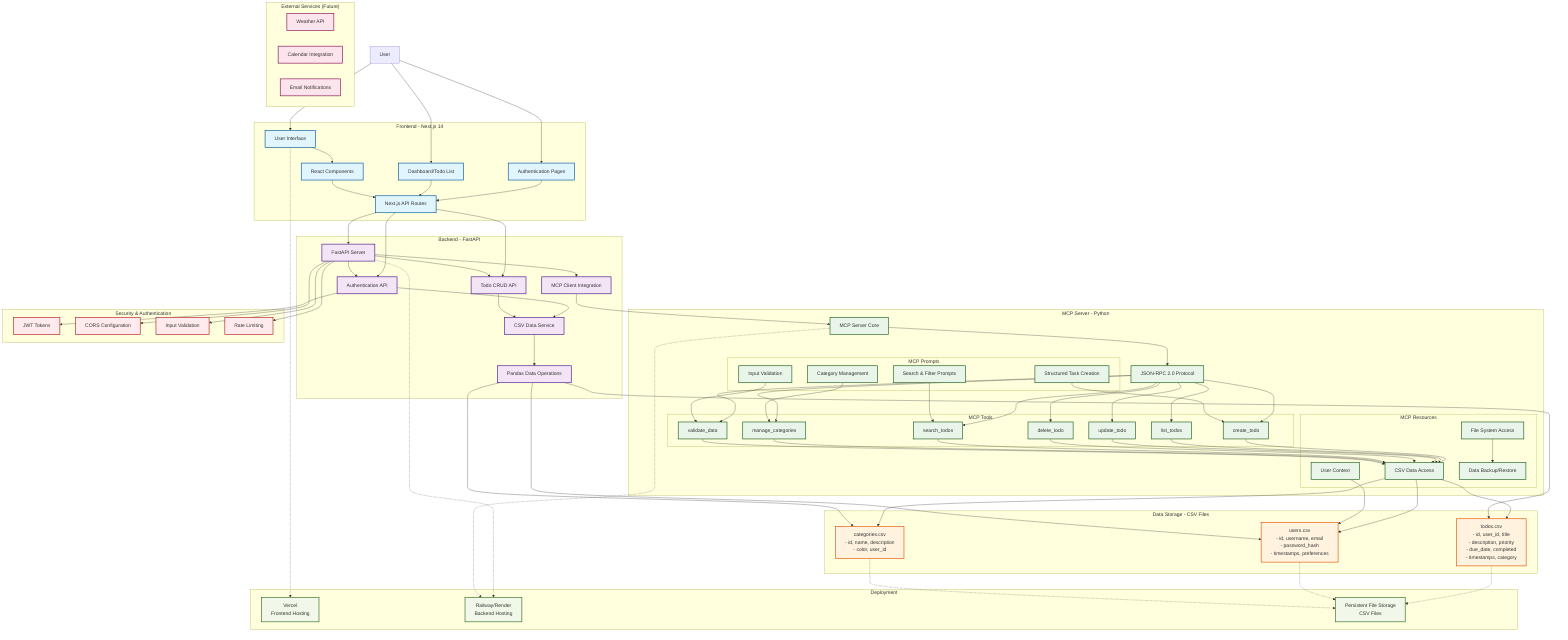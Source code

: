 graph TB
    %% User Interface Layer
    subgraph "Frontend - Next.js 14"
        UI[User Interface]
        Auth[Authentication Pages]
        Dashboard[Dashboard/Todo List]
        Components[React Components]
        API_Routes[Next.js API Routes]
    end

    %% Backend Layer
    subgraph "Backend - FastAPI"
        FastAPI[FastAPI Server]
        Auth_API[Authentication API]
        Todo_API[Todo CRUD API]
        MCP_Client[MCP Client Integration]
        CSV_Service[CSV Data Service]
        Pandas[Pandas Data Operations]
    end

    %% MCP Server Layer
    subgraph "MCP Server - Python"
        MCP_Server[MCP Server Core]
        JSON_RPC[JSON-RPC 2.0 Protocol]
        
        subgraph "MCP Tools"
            Create_Tool[create_todo]
            List_Tool[list_todos]
            Update_Tool[update_todo]
            Delete_Tool[delete_todo]
            Search_Tool[search_todos]
            Category_Tool[manage_categories]
            Validate_Tool[validate_data]
        end
        
        subgraph "MCP Resources"
            CSV_Resource[CSV Data Access]
            File_Resource[File System Access]
            User_Context[User Context]
            Backup_Resource[Data Backup/Restore]
        end
        
        subgraph "MCP Prompts"
            Task_Creation[Structured Task Creation]
            Data_Validation[Input Validation]
            Search_Prompts[Search & Filter Prompts]
            Category_Prompts[Category Management]
        end
    end

    %% Data Storage Layer
    subgraph "Data Storage - CSV Files"
        Todos_CSV[todos.csv<br/>- id, user_id, title<br/>- description, priority<br/>- due_date, completed<br/>- timestamps, category]
        Users_CSV[users.csv<br/>- id, username, email<br/>- password_hash<br/>- timestamps, preferences]
        Categories_CSV[categories.csv<br/>- id, name, description<br/>- color, user_id]
    end

    %% External Services (Future Scope)
    subgraph "External Services (Future)"
        Weather_API[Weather API]
        Calendar_API[Calendar Integration]
        Email_Service[Email Notifications]
    end

    %% Deployment Layer
    subgraph "Deployment"
        Vercel[Vercel<br/>Frontend Hosting]
        Railway[Railway/Render<br/>Backend Hosting]
        File_Storage[Persistent File Storage<br/>CSV Files]
    end

    %% User Interactions
    User[User] --> UI
    User --> Auth
    User --> Dashboard

    %% Frontend Internal Flow
    UI --> Components
    Auth --> API_Routes
    Dashboard --> API_Routes
    Components --> API_Routes

    %% Frontend to Backend Communication
    API_Routes --> FastAPI
    API_Routes --> Auth_API
    API_Routes --> Todo_API

    %% Backend Internal Flow
    FastAPI --> Auth_API
    FastAPI --> Todo_API
    FastAPI --> MCP_Client
    Auth_API --> CSV_Service
    Todo_API --> CSV_Service
    CSV_Service --> Pandas

    %% Backend to MCP Server Communication
    MCP_Client --> MCP_Server
    MCP_Server --> JSON_RPC

    %% MCP Server Internal Flow
    JSON_RPC --> Create_Tool
    JSON_RPC --> List_Tool
    JSON_RPC --> Update_Tool
    JSON_RPC --> Delete_Tool
    JSON_RPC --> Search_Tool
    JSON_RPC --> Category_Tool
    JSON_RPC --> Validate_Tool

    %% MCP Tools to Resources
    Create_Tool --> CSV_Resource
    List_Tool --> CSV_Resource
    Update_Tool --> CSV_Resource
    Delete_Tool --> CSV_Resource
    Search_Tool --> CSV_Resource
    Category_Tool --> CSV_Resource
    Validate_Tool --> CSV_Resource

    %% MCP Resources to Data
    CSV_Resource --> Todos_CSV
    CSV_Resource --> Users_CSV
    CSV_Resource --> Categories_CSV
    File_Resource --> Backup_Resource
    User_Context --> Users_CSV

    %% MCP Prompts Integration
    Task_Creation --> Create_Tool
    Data_Validation --> Validate_Tool
    Search_Prompts --> Search_Tool
    Category_Prompts --> Category_Tool

    %% Data Flow
    Pandas --> Todos_CSV
    Pandas --> Users_CSV
    Pandas --> Categories_CSV

    %% Deployment Connections
    UI -.-> Vercel
    FastAPI -.-> Railway
    MCP_Server -.-> Railway
    Todos_CSV -.-> File_Storage
    Users_CSV -.-> File_Storage
    Categories_CSV -.-> File_Storage

    %% Security Layer
    subgraph "Security & Authentication"
        JWT[JWT Tokens]
        CORS[CORS Configuration]
        Validation[Input Validation]
        Rate_Limit[Rate Limiting]
    end

    %% Security Connections
    Auth_API --> JWT
    FastAPI --> CORS
    FastAPI --> Validation
    FastAPI --> Rate_Limit

    %% Styling
    classDef frontend fill:#e1f5fe,stroke:#01579b,stroke-width:2px
    classDef backend fill:#f3e5f5,stroke:#4a148c,stroke-width:2px
    classDef mcp fill:#e8f5e8,stroke:#1b5e20,stroke-width:2px
    classDef data fill:#fff3e0,stroke:#e65100,stroke-width:2px
    classDef external fill:#fce4ec,stroke:#880e4f,stroke-width:2px
    classDef deployment fill:#f1f8e9,stroke:#33691e,stroke-width:2px
    classDef security fill:#ffebee,stroke:#b71c1c,stroke-width:2px

    class UI,Auth,Dashboard,Components,API_Routes frontend
    class FastAPI,Auth_API,Todo_API,MCP_Client,CSV_Service,Pandas backend
    class MCP_Server,JSON_RPC,Create_Tool,List_Tool,Update_Tool,Delete_Tool,Search_Tool,Category_Tool,Validate_Tool,CSV_Resource,File_Resource,User_Context,Backup_Resource,Task_Creation,Data_Validation,Search_Prompts,Category_Prompts mcp
    class Todos_CSV,Users_CSV,Categories_CSV data
    class Weather_API,Calendar_API,Email_Service external
    class Vercel,Railway,File_Storage deployment
    class JWT,CORS,Validation,Rate_Limit security